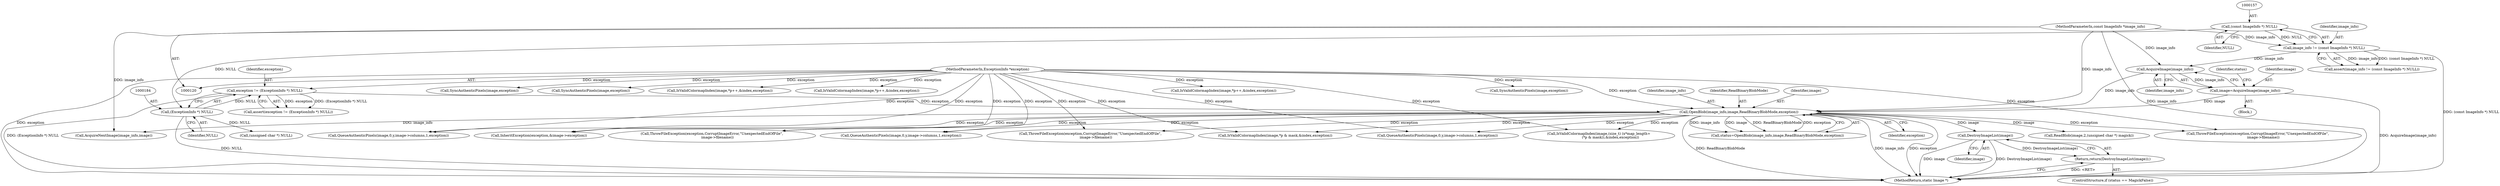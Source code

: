 digraph "0_ImageMagick_7fdf9ea808caa3c81a0eb42656e5fafc59084198@pointer" {
"1000208" [label="(Call,DestroyImageList(image))"];
"1000198" [label="(Call,OpenBlob(image_info,image,ReadBinaryBlobMode,exception))"];
"1000194" [label="(Call,AcquireImage(image_info))"];
"1000154" [label="(Call,image_info != (const ImageInfo *) NULL)"];
"1000121" [label="(MethodParameterIn,const ImageInfo *image_info)"];
"1000156" [label="(Call,(const ImageInfo *) NULL)"];
"1000192" [label="(Call,image=AcquireImage(image_info))"];
"1000181" [label="(Call,exception != (ExceptionInfo *) NULL)"];
"1000122" [label="(MethodParameterIn,ExceptionInfo *exception)"];
"1000183" [label="(Call,(ExceptionInfo *) NULL)"];
"1000207" [label="(Return,return(DestroyImageList(image));)"];
"1000197" [label="(Identifier,status)"];
"1001189" [label="(Call,IsValidColormapIndex(image,*p & mask,&index,exception))"];
"1001385" [label="(Call,SyncAuthenticPixels(image,exception))"];
"1000155" [label="(Identifier,image_info)"];
"1000153" [label="(Call,assert(image_info != (const ImageInfo *) NULL))"];
"1000183" [label="(Call,(ExceptionInfo *) NULL)"];
"1000195" [label="(Identifier,image_info)"];
"1000180" [label="(Call,assert(exception != (ExceptionInfo *) NULL))"];
"1000203" [label="(ControlStructure,if (status == MagickFalse))"];
"1000201" [label="(Identifier,ReadBinaryBlobMode)"];
"1000202" [label="(Identifier,exception)"];
"1000193" [label="(Identifier,image)"];
"1001788" [label="(Call,SyncAuthenticPixels(image,exception))"];
"1000182" [label="(Identifier,exception)"];
"1000194" [label="(Call,AcquireImage(image_info))"];
"1000198" [label="(Call,OpenBlob(image_info,image,ReadBinaryBlobMode,exception))"];
"1000156" [label="(Call,(const ImageInfo *) NULL)"];
"1001858" [label="(Call,ThrowFileException(exception,CorruptImageError,\"UnexpectedEndOfFile\",\n          image->filename))"];
"1000122" [label="(MethodParameterIn,ExceptionInfo *exception)"];
"1001670" [label="(Call,QueueAuthenticPixels(image,0,y,image->columns,1,exception))"];
"1000123" [label="(Block,)"];
"1001618" [label="(Call,SyncAuthenticPixels(image,exception))"];
"1001702" [label="(Call,IsValidColormapIndex(image,*p++,&index,exception))"];
"1000158" [label="(Identifier,NULL)"];
"1000200" [label="(Identifier,image)"];
"1001321" [label="(Call,QueueAuthenticPixels(image,0,y,image->columns,1,exception))"];
"1000154" [label="(Call,image_info != (const ImageInfo *) NULL)"];
"1000209" [label="(Identifier,image)"];
"1000181" [label="(Call,exception != (ExceptionInfo *) NULL)"];
"1000207" [label="(Return,return(DestroyImageList(image));)"];
"1001911" [label="(Call,AcquireNextImage(image_info,image))"];
"1000615" [label="(Call,InheritException(exception,&image->exception))"];
"1000421" [label="(Call,(unsigned char *) NULL)"];
"1000565" [label="(Call,ThrowFileException(exception,CorruptImageError,\"UnexpectedEndOfFile\",\n          image->filename))"];
"1001748" [label="(Call,IsValidColormapIndex(image,*p++,&index,exception))"];
"1000199" [label="(Identifier,image_info)"];
"1001244" [label="(Call,IsValidColormapIndex(image,(size_t) (x*map_length+\n                     (*p & mask)),&index,exception))"];
"1000192" [label="(Call,image=AcquireImage(image_info))"];
"1000411" [label="(Call,ThrowFileException(exception,CorruptImageError,\"UnexpectedEndOfFile\",\n          image->filename))"];
"1000185" [label="(Identifier,NULL)"];
"1001725" [label="(Call,IsValidColormapIndex(image,*p++,&index,exception))"];
"1001576" [label="(Call,QueueAuthenticPixels(image,0,y,image->columns,1,exception))"];
"1001965" [label="(MethodReturn,static Image *)"];
"1000121" [label="(MethodParameterIn,const ImageInfo *image_info)"];
"1000208" [label="(Call,DestroyImageList(image))"];
"1000212" [label="(Call,ReadBlob(image,2,(unsigned char *) magick))"];
"1000196" [label="(Call,status=OpenBlob(image_info,image,ReadBinaryBlobMode,exception))"];
"1000208" -> "1000207"  [label="AST: "];
"1000208" -> "1000209"  [label="CFG: "];
"1000209" -> "1000208"  [label="AST: "];
"1000207" -> "1000208"  [label="CFG: "];
"1000208" -> "1001965"  [label="DDG: image"];
"1000208" -> "1001965"  [label="DDG: DestroyImageList(image)"];
"1000208" -> "1000207"  [label="DDG: DestroyImageList(image)"];
"1000198" -> "1000208"  [label="DDG: image"];
"1000198" -> "1000196"  [label="AST: "];
"1000198" -> "1000202"  [label="CFG: "];
"1000199" -> "1000198"  [label="AST: "];
"1000200" -> "1000198"  [label="AST: "];
"1000201" -> "1000198"  [label="AST: "];
"1000202" -> "1000198"  [label="AST: "];
"1000196" -> "1000198"  [label="CFG: "];
"1000198" -> "1001965"  [label="DDG: ReadBinaryBlobMode"];
"1000198" -> "1001965"  [label="DDG: image_info"];
"1000198" -> "1001965"  [label="DDG: exception"];
"1000198" -> "1000196"  [label="DDG: image_info"];
"1000198" -> "1000196"  [label="DDG: image"];
"1000198" -> "1000196"  [label="DDG: ReadBinaryBlobMode"];
"1000198" -> "1000196"  [label="DDG: exception"];
"1000194" -> "1000198"  [label="DDG: image_info"];
"1000121" -> "1000198"  [label="DDG: image_info"];
"1000192" -> "1000198"  [label="DDG: image"];
"1000181" -> "1000198"  [label="DDG: exception"];
"1000122" -> "1000198"  [label="DDG: exception"];
"1000198" -> "1000212"  [label="DDG: image"];
"1000198" -> "1000411"  [label="DDG: exception"];
"1000198" -> "1000565"  [label="DDG: exception"];
"1000198" -> "1000615"  [label="DDG: exception"];
"1000198" -> "1001189"  [label="DDG: exception"];
"1000198" -> "1001244"  [label="DDG: exception"];
"1000198" -> "1001321"  [label="DDG: exception"];
"1000198" -> "1001576"  [label="DDG: exception"];
"1000198" -> "1001670"  [label="DDG: exception"];
"1000198" -> "1001858"  [label="DDG: exception"];
"1000198" -> "1001911"  [label="DDG: image_info"];
"1000194" -> "1000192"  [label="AST: "];
"1000194" -> "1000195"  [label="CFG: "];
"1000195" -> "1000194"  [label="AST: "];
"1000192" -> "1000194"  [label="CFG: "];
"1000194" -> "1000192"  [label="DDG: image_info"];
"1000154" -> "1000194"  [label="DDG: image_info"];
"1000121" -> "1000194"  [label="DDG: image_info"];
"1000154" -> "1000153"  [label="AST: "];
"1000154" -> "1000156"  [label="CFG: "];
"1000155" -> "1000154"  [label="AST: "];
"1000156" -> "1000154"  [label="AST: "];
"1000153" -> "1000154"  [label="CFG: "];
"1000154" -> "1001965"  [label="DDG: (const ImageInfo *) NULL"];
"1000154" -> "1000153"  [label="DDG: image_info"];
"1000154" -> "1000153"  [label="DDG: (const ImageInfo *) NULL"];
"1000121" -> "1000154"  [label="DDG: image_info"];
"1000156" -> "1000154"  [label="DDG: NULL"];
"1000121" -> "1000120"  [label="AST: "];
"1000121" -> "1001965"  [label="DDG: image_info"];
"1000121" -> "1001911"  [label="DDG: image_info"];
"1000156" -> "1000158"  [label="CFG: "];
"1000157" -> "1000156"  [label="AST: "];
"1000158" -> "1000156"  [label="AST: "];
"1000156" -> "1000183"  [label="DDG: NULL"];
"1000192" -> "1000123"  [label="AST: "];
"1000193" -> "1000192"  [label="AST: "];
"1000197" -> "1000192"  [label="CFG: "];
"1000192" -> "1001965"  [label="DDG: AcquireImage(image_info)"];
"1000181" -> "1000180"  [label="AST: "];
"1000181" -> "1000183"  [label="CFG: "];
"1000182" -> "1000181"  [label="AST: "];
"1000183" -> "1000181"  [label="AST: "];
"1000180" -> "1000181"  [label="CFG: "];
"1000181" -> "1001965"  [label="DDG: (ExceptionInfo *) NULL"];
"1000181" -> "1000180"  [label="DDG: exception"];
"1000181" -> "1000180"  [label="DDG: (ExceptionInfo *) NULL"];
"1000122" -> "1000181"  [label="DDG: exception"];
"1000183" -> "1000181"  [label="DDG: NULL"];
"1000122" -> "1000120"  [label="AST: "];
"1000122" -> "1001965"  [label="DDG: exception"];
"1000122" -> "1000411"  [label="DDG: exception"];
"1000122" -> "1000565"  [label="DDG: exception"];
"1000122" -> "1000615"  [label="DDG: exception"];
"1000122" -> "1001189"  [label="DDG: exception"];
"1000122" -> "1001244"  [label="DDG: exception"];
"1000122" -> "1001321"  [label="DDG: exception"];
"1000122" -> "1001385"  [label="DDG: exception"];
"1000122" -> "1001576"  [label="DDG: exception"];
"1000122" -> "1001618"  [label="DDG: exception"];
"1000122" -> "1001670"  [label="DDG: exception"];
"1000122" -> "1001702"  [label="DDG: exception"];
"1000122" -> "1001725"  [label="DDG: exception"];
"1000122" -> "1001748"  [label="DDG: exception"];
"1000122" -> "1001788"  [label="DDG: exception"];
"1000122" -> "1001858"  [label="DDG: exception"];
"1000183" -> "1000185"  [label="CFG: "];
"1000184" -> "1000183"  [label="AST: "];
"1000185" -> "1000183"  [label="AST: "];
"1000183" -> "1001965"  [label="DDG: NULL"];
"1000183" -> "1000421"  [label="DDG: NULL"];
"1000207" -> "1000203"  [label="AST: "];
"1001965" -> "1000207"  [label="CFG: "];
"1000207" -> "1001965"  [label="DDG: <RET>"];
}
